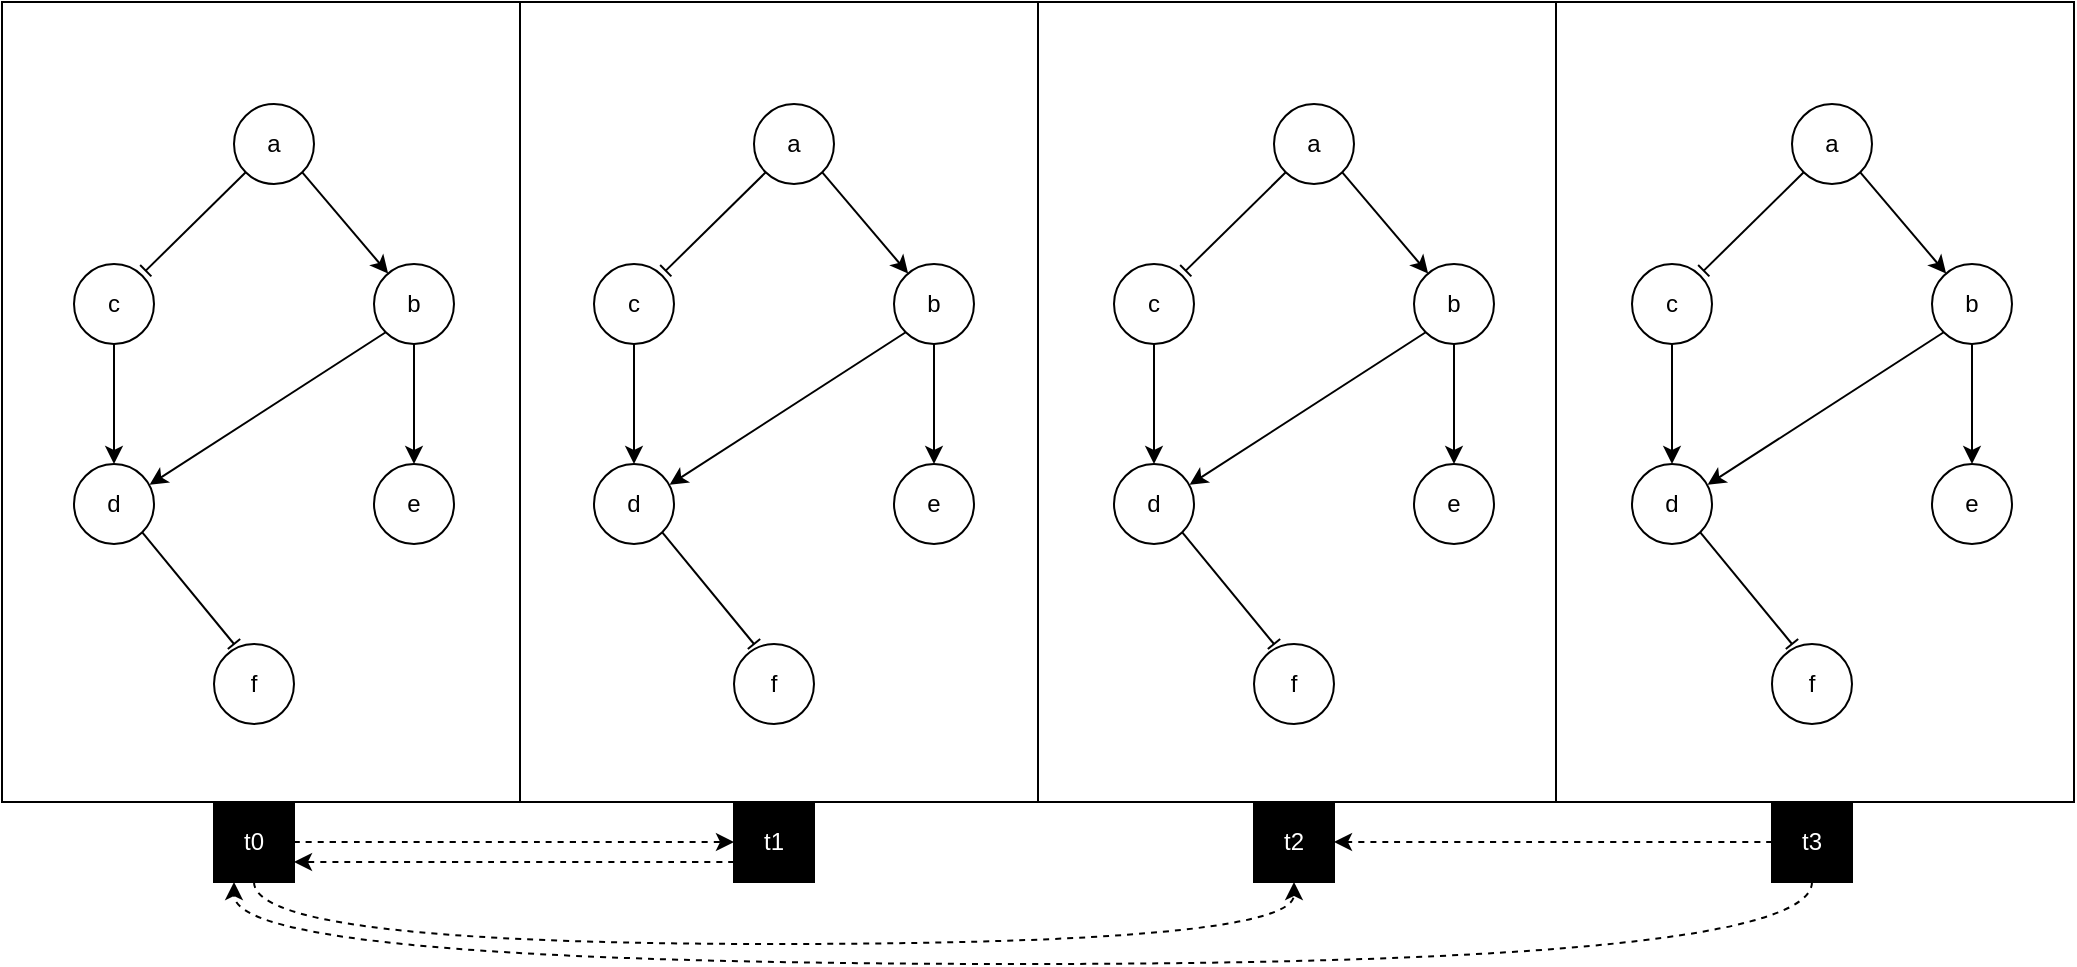 <mxfile version="21.3.6" type="github">
  <diagram name="Pagina-1" id="zLtLsO0ySY47t27Yj4bS">
    <mxGraphModel dx="1845" dy="633" grid="1" gridSize="10" guides="1" tooltips="1" connect="1" arrows="1" fold="1" page="1" pageScale="1" pageWidth="827" pageHeight="1169" math="0" shadow="0">
      <root>
        <mxCell id="0" />
        <mxCell id="1" parent="0" />
        <mxCell id="9P4-RmKASeGlcGMQjBVW-52" value="" style="rounded=0;whiteSpace=wrap;html=1;fillColor=none;" vertex="1" parent="1">
          <mxGeometry x="-276" y="299" width="259" height="400" as="geometry" />
        </mxCell>
        <mxCell id="WsTCxCBbNMFjAXj_Hqe6-10" style="edgeStyle=none;rounded=0;orthogonalLoop=1;jettySize=auto;html=1;exitX=0;exitY=1;exitDx=0;exitDy=0;entryX=0.897;entryY=0.083;entryDx=0;entryDy=0;endArrow=baseDash;endFill=0;entryPerimeter=0;" parent="1" source="WsTCxCBbNMFjAXj_Hqe6-1" target="WsTCxCBbNMFjAXj_Hqe6-3" edge="1">
          <mxGeometry relative="1" as="geometry" />
        </mxCell>
        <mxCell id="WsTCxCBbNMFjAXj_Hqe6-11" style="edgeStyle=none;rounded=0;orthogonalLoop=1;jettySize=auto;html=1;exitX=1;exitY=1;exitDx=0;exitDy=0;" parent="1" source="WsTCxCBbNMFjAXj_Hqe6-1" target="WsTCxCBbNMFjAXj_Hqe6-2" edge="1">
          <mxGeometry relative="1" as="geometry" />
        </mxCell>
        <mxCell id="WsTCxCBbNMFjAXj_Hqe6-1" value="a" style="ellipse;whiteSpace=wrap;html=1;aspect=fixed;" parent="1" vertex="1">
          <mxGeometry x="360" y="350" width="40" height="40" as="geometry" />
        </mxCell>
        <mxCell id="WsTCxCBbNMFjAXj_Hqe6-14" style="edgeStyle=none;rounded=0;orthogonalLoop=1;jettySize=auto;html=1;exitX=0.5;exitY=1;exitDx=0;exitDy=0;entryX=0.5;entryY=0;entryDx=0;entryDy=0;" parent="1" source="WsTCxCBbNMFjAXj_Hqe6-2" target="WsTCxCBbNMFjAXj_Hqe6-4" edge="1">
          <mxGeometry relative="1" as="geometry" />
        </mxCell>
        <mxCell id="WsTCxCBbNMFjAXj_Hqe6-15" style="edgeStyle=none;rounded=0;orthogonalLoop=1;jettySize=auto;html=1;exitX=0;exitY=1;exitDx=0;exitDy=0;entryX=0.945;entryY=0.26;entryDx=0;entryDy=0;entryPerimeter=0;" parent="1" source="WsTCxCBbNMFjAXj_Hqe6-2" target="WsTCxCBbNMFjAXj_Hqe6-7" edge="1">
          <mxGeometry relative="1" as="geometry" />
        </mxCell>
        <mxCell id="WsTCxCBbNMFjAXj_Hqe6-2" value="b" style="ellipse;whiteSpace=wrap;html=1;aspect=fixed;" parent="1" vertex="1">
          <mxGeometry x="430" y="430" width="40" height="40" as="geometry" />
        </mxCell>
        <mxCell id="WsTCxCBbNMFjAXj_Hqe6-13" style="edgeStyle=none;rounded=0;orthogonalLoop=1;jettySize=auto;html=1;exitX=0.5;exitY=1;exitDx=0;exitDy=0;entryX=0.5;entryY=0;entryDx=0;entryDy=0;" parent="1" source="WsTCxCBbNMFjAXj_Hqe6-3" target="WsTCxCBbNMFjAXj_Hqe6-7" edge="1">
          <mxGeometry relative="1" as="geometry" />
        </mxCell>
        <mxCell id="WsTCxCBbNMFjAXj_Hqe6-3" value="c" style="ellipse;whiteSpace=wrap;html=1;aspect=fixed;" parent="1" vertex="1">
          <mxGeometry x="280" y="430" width="40" height="40" as="geometry" />
        </mxCell>
        <mxCell id="WsTCxCBbNMFjAXj_Hqe6-4" value="e" style="ellipse;whiteSpace=wrap;html=1;aspect=fixed;" parent="1" vertex="1">
          <mxGeometry x="430" y="530" width="40" height="40" as="geometry" />
        </mxCell>
        <mxCell id="WsTCxCBbNMFjAXj_Hqe6-12" style="edgeStyle=none;rounded=0;orthogonalLoop=1;jettySize=auto;html=1;exitX=1;exitY=1;exitDx=0;exitDy=0;entryX=0.25;entryY=0;entryDx=0;entryDy=0;entryPerimeter=0;endArrow=baseDash;endFill=0;" parent="1" source="WsTCxCBbNMFjAXj_Hqe6-7" target="WsTCxCBbNMFjAXj_Hqe6-8" edge="1">
          <mxGeometry relative="1" as="geometry" />
        </mxCell>
        <mxCell id="WsTCxCBbNMFjAXj_Hqe6-7" value="d" style="ellipse;whiteSpace=wrap;html=1;aspect=fixed;" parent="1" vertex="1">
          <mxGeometry x="280" y="530" width="40" height="40" as="geometry" />
        </mxCell>
        <mxCell id="WsTCxCBbNMFjAXj_Hqe6-8" value="f" style="ellipse;whiteSpace=wrap;html=1;aspect=fixed;" parent="1" vertex="1">
          <mxGeometry x="350" y="620" width="40" height="40" as="geometry" />
        </mxCell>
        <mxCell id="9P4-RmKASeGlcGMQjBVW-7" style="edgeStyle=none;rounded=0;orthogonalLoop=1;jettySize=auto;html=1;exitX=0;exitY=1;exitDx=0;exitDy=0;entryX=0.897;entryY=0.083;entryDx=0;entryDy=0;endArrow=baseDash;endFill=0;entryPerimeter=0;" edge="1" source="9P4-RmKASeGlcGMQjBVW-9" target="9P4-RmKASeGlcGMQjBVW-14" parent="1">
          <mxGeometry relative="1" as="geometry" />
        </mxCell>
        <mxCell id="9P4-RmKASeGlcGMQjBVW-8" style="edgeStyle=none;rounded=0;orthogonalLoop=1;jettySize=auto;html=1;exitX=1;exitY=1;exitDx=0;exitDy=0;" edge="1" source="9P4-RmKASeGlcGMQjBVW-9" target="9P4-RmKASeGlcGMQjBVW-12" parent="1">
          <mxGeometry relative="1" as="geometry" />
        </mxCell>
        <mxCell id="9P4-RmKASeGlcGMQjBVW-9" value="a" style="ellipse;whiteSpace=wrap;html=1;aspect=fixed;" vertex="1" parent="1">
          <mxGeometry x="619" y="350" width="40" height="40" as="geometry" />
        </mxCell>
        <mxCell id="9P4-RmKASeGlcGMQjBVW-10" style="edgeStyle=none;rounded=0;orthogonalLoop=1;jettySize=auto;html=1;exitX=0.5;exitY=1;exitDx=0;exitDy=0;entryX=0.5;entryY=0;entryDx=0;entryDy=0;" edge="1" source="9P4-RmKASeGlcGMQjBVW-12" target="9P4-RmKASeGlcGMQjBVW-15" parent="1">
          <mxGeometry relative="1" as="geometry" />
        </mxCell>
        <mxCell id="9P4-RmKASeGlcGMQjBVW-11" style="edgeStyle=none;rounded=0;orthogonalLoop=1;jettySize=auto;html=1;exitX=0;exitY=1;exitDx=0;exitDy=0;entryX=0.945;entryY=0.26;entryDx=0;entryDy=0;entryPerimeter=0;" edge="1" source="9P4-RmKASeGlcGMQjBVW-12" target="9P4-RmKASeGlcGMQjBVW-17" parent="1">
          <mxGeometry relative="1" as="geometry" />
        </mxCell>
        <mxCell id="9P4-RmKASeGlcGMQjBVW-12" value="b" style="ellipse;whiteSpace=wrap;html=1;aspect=fixed;" vertex="1" parent="1">
          <mxGeometry x="689" y="430" width="40" height="40" as="geometry" />
        </mxCell>
        <mxCell id="9P4-RmKASeGlcGMQjBVW-13" style="edgeStyle=none;rounded=0;orthogonalLoop=1;jettySize=auto;html=1;exitX=0.5;exitY=1;exitDx=0;exitDy=0;entryX=0.5;entryY=0;entryDx=0;entryDy=0;" edge="1" source="9P4-RmKASeGlcGMQjBVW-14" target="9P4-RmKASeGlcGMQjBVW-17" parent="1">
          <mxGeometry relative="1" as="geometry" />
        </mxCell>
        <mxCell id="9P4-RmKASeGlcGMQjBVW-14" value="c" style="ellipse;whiteSpace=wrap;html=1;aspect=fixed;" vertex="1" parent="1">
          <mxGeometry x="539" y="430" width="40" height="40" as="geometry" />
        </mxCell>
        <mxCell id="9P4-RmKASeGlcGMQjBVW-15" value="e" style="ellipse;whiteSpace=wrap;html=1;aspect=fixed;" vertex="1" parent="1">
          <mxGeometry x="689" y="530" width="40" height="40" as="geometry" />
        </mxCell>
        <mxCell id="9P4-RmKASeGlcGMQjBVW-16" style="edgeStyle=none;rounded=0;orthogonalLoop=1;jettySize=auto;html=1;exitX=1;exitY=1;exitDx=0;exitDy=0;entryX=0.25;entryY=0;entryDx=0;entryDy=0;entryPerimeter=0;endArrow=baseDash;endFill=0;" edge="1" source="9P4-RmKASeGlcGMQjBVW-17" target="9P4-RmKASeGlcGMQjBVW-18" parent="1">
          <mxGeometry relative="1" as="geometry" />
        </mxCell>
        <mxCell id="9P4-RmKASeGlcGMQjBVW-17" value="d" style="ellipse;whiteSpace=wrap;html=1;aspect=fixed;" vertex="1" parent="1">
          <mxGeometry x="539" y="530" width="40" height="40" as="geometry" />
        </mxCell>
        <mxCell id="9P4-RmKASeGlcGMQjBVW-18" value="f" style="ellipse;whiteSpace=wrap;html=1;aspect=fixed;" vertex="1" parent="1">
          <mxGeometry x="609" y="620" width="40" height="40" as="geometry" />
        </mxCell>
        <mxCell id="9P4-RmKASeGlcGMQjBVW-19" style="edgeStyle=none;rounded=0;orthogonalLoop=1;jettySize=auto;html=1;exitX=0;exitY=1;exitDx=0;exitDy=0;entryX=0.897;entryY=0.083;entryDx=0;entryDy=0;endArrow=baseDash;endFill=0;entryPerimeter=0;" edge="1" source="9P4-RmKASeGlcGMQjBVW-21" target="9P4-RmKASeGlcGMQjBVW-26" parent="1">
          <mxGeometry relative="1" as="geometry" />
        </mxCell>
        <mxCell id="9P4-RmKASeGlcGMQjBVW-20" style="edgeStyle=none;rounded=0;orthogonalLoop=1;jettySize=auto;html=1;exitX=1;exitY=1;exitDx=0;exitDy=0;" edge="1" source="9P4-RmKASeGlcGMQjBVW-21" target="9P4-RmKASeGlcGMQjBVW-24" parent="1">
          <mxGeometry relative="1" as="geometry" />
        </mxCell>
        <mxCell id="9P4-RmKASeGlcGMQjBVW-21" value="a" style="ellipse;whiteSpace=wrap;html=1;aspect=fixed;" vertex="1" parent="1">
          <mxGeometry x="100" y="350" width="40" height="40" as="geometry" />
        </mxCell>
        <mxCell id="9P4-RmKASeGlcGMQjBVW-22" style="edgeStyle=none;rounded=0;orthogonalLoop=1;jettySize=auto;html=1;exitX=0.5;exitY=1;exitDx=0;exitDy=0;entryX=0.5;entryY=0;entryDx=0;entryDy=0;" edge="1" source="9P4-RmKASeGlcGMQjBVW-24" target="9P4-RmKASeGlcGMQjBVW-27" parent="1">
          <mxGeometry relative="1" as="geometry" />
        </mxCell>
        <mxCell id="9P4-RmKASeGlcGMQjBVW-23" style="edgeStyle=none;rounded=0;orthogonalLoop=1;jettySize=auto;html=1;exitX=0;exitY=1;exitDx=0;exitDy=0;entryX=0.945;entryY=0.26;entryDx=0;entryDy=0;entryPerimeter=0;" edge="1" source="9P4-RmKASeGlcGMQjBVW-24" target="9P4-RmKASeGlcGMQjBVW-29" parent="1">
          <mxGeometry relative="1" as="geometry" />
        </mxCell>
        <mxCell id="9P4-RmKASeGlcGMQjBVW-24" value="b" style="ellipse;whiteSpace=wrap;html=1;aspect=fixed;" vertex="1" parent="1">
          <mxGeometry x="170" y="430" width="40" height="40" as="geometry" />
        </mxCell>
        <mxCell id="9P4-RmKASeGlcGMQjBVW-25" style="edgeStyle=none;rounded=0;orthogonalLoop=1;jettySize=auto;html=1;exitX=0.5;exitY=1;exitDx=0;exitDy=0;entryX=0.5;entryY=0;entryDx=0;entryDy=0;" edge="1" source="9P4-RmKASeGlcGMQjBVW-26" target="9P4-RmKASeGlcGMQjBVW-29" parent="1">
          <mxGeometry relative="1" as="geometry" />
        </mxCell>
        <mxCell id="9P4-RmKASeGlcGMQjBVW-26" value="c" style="ellipse;whiteSpace=wrap;html=1;aspect=fixed;" vertex="1" parent="1">
          <mxGeometry x="20" y="430" width="40" height="40" as="geometry" />
        </mxCell>
        <mxCell id="9P4-RmKASeGlcGMQjBVW-27" value="e" style="ellipse;whiteSpace=wrap;html=1;aspect=fixed;" vertex="1" parent="1">
          <mxGeometry x="170" y="530" width="40" height="40" as="geometry" />
        </mxCell>
        <mxCell id="9P4-RmKASeGlcGMQjBVW-28" style="edgeStyle=none;rounded=0;orthogonalLoop=1;jettySize=auto;html=1;exitX=1;exitY=1;exitDx=0;exitDy=0;entryX=0.25;entryY=0;entryDx=0;entryDy=0;entryPerimeter=0;endArrow=baseDash;endFill=0;" edge="1" source="9P4-RmKASeGlcGMQjBVW-29" target="9P4-RmKASeGlcGMQjBVW-30" parent="1">
          <mxGeometry relative="1" as="geometry" />
        </mxCell>
        <mxCell id="9P4-RmKASeGlcGMQjBVW-29" value="d" style="ellipse;whiteSpace=wrap;html=1;aspect=fixed;" vertex="1" parent="1">
          <mxGeometry x="20" y="530" width="40" height="40" as="geometry" />
        </mxCell>
        <mxCell id="9P4-RmKASeGlcGMQjBVW-30" value="f" style="ellipse;whiteSpace=wrap;html=1;aspect=fixed;" vertex="1" parent="1">
          <mxGeometry x="90" y="620" width="40" height="40" as="geometry" />
        </mxCell>
        <mxCell id="9P4-RmKASeGlcGMQjBVW-32" style="edgeStyle=none;rounded=0;orthogonalLoop=1;jettySize=auto;html=1;exitX=0;exitY=1;exitDx=0;exitDy=0;entryX=0.897;entryY=0.083;entryDx=0;entryDy=0;endArrow=baseDash;endFill=0;entryPerimeter=0;" edge="1" source="9P4-RmKASeGlcGMQjBVW-34" target="9P4-RmKASeGlcGMQjBVW-39" parent="1">
          <mxGeometry relative="1" as="geometry" />
        </mxCell>
        <mxCell id="9P4-RmKASeGlcGMQjBVW-33" style="edgeStyle=none;rounded=0;orthogonalLoop=1;jettySize=auto;html=1;exitX=1;exitY=1;exitDx=0;exitDy=0;" edge="1" source="9P4-RmKASeGlcGMQjBVW-34" target="9P4-RmKASeGlcGMQjBVW-37" parent="1">
          <mxGeometry relative="1" as="geometry" />
        </mxCell>
        <mxCell id="9P4-RmKASeGlcGMQjBVW-34" value="a" style="ellipse;whiteSpace=wrap;html=1;aspect=fixed;" vertex="1" parent="1">
          <mxGeometry x="-160" y="350" width="40" height="40" as="geometry" />
        </mxCell>
        <mxCell id="9P4-RmKASeGlcGMQjBVW-35" style="edgeStyle=none;rounded=0;orthogonalLoop=1;jettySize=auto;html=1;exitX=0.5;exitY=1;exitDx=0;exitDy=0;entryX=0.5;entryY=0;entryDx=0;entryDy=0;" edge="1" source="9P4-RmKASeGlcGMQjBVW-37" target="9P4-RmKASeGlcGMQjBVW-40" parent="1">
          <mxGeometry relative="1" as="geometry" />
        </mxCell>
        <mxCell id="9P4-RmKASeGlcGMQjBVW-36" style="edgeStyle=none;rounded=0;orthogonalLoop=1;jettySize=auto;html=1;exitX=0;exitY=1;exitDx=0;exitDy=0;entryX=0.945;entryY=0.26;entryDx=0;entryDy=0;entryPerimeter=0;" edge="1" source="9P4-RmKASeGlcGMQjBVW-37" target="9P4-RmKASeGlcGMQjBVW-42" parent="1">
          <mxGeometry relative="1" as="geometry" />
        </mxCell>
        <mxCell id="9P4-RmKASeGlcGMQjBVW-37" value="b" style="ellipse;whiteSpace=wrap;html=1;aspect=fixed;" vertex="1" parent="1">
          <mxGeometry x="-90" y="430" width="40" height="40" as="geometry" />
        </mxCell>
        <mxCell id="9P4-RmKASeGlcGMQjBVW-38" style="edgeStyle=none;rounded=0;orthogonalLoop=1;jettySize=auto;html=1;exitX=0.5;exitY=1;exitDx=0;exitDy=0;entryX=0.5;entryY=0;entryDx=0;entryDy=0;" edge="1" source="9P4-RmKASeGlcGMQjBVW-39" target="9P4-RmKASeGlcGMQjBVW-42" parent="1">
          <mxGeometry relative="1" as="geometry" />
        </mxCell>
        <mxCell id="9P4-RmKASeGlcGMQjBVW-39" value="c" style="ellipse;whiteSpace=wrap;html=1;aspect=fixed;" vertex="1" parent="1">
          <mxGeometry x="-240" y="430" width="40" height="40" as="geometry" />
        </mxCell>
        <mxCell id="9P4-RmKASeGlcGMQjBVW-40" value="e" style="ellipse;whiteSpace=wrap;html=1;aspect=fixed;" vertex="1" parent="1">
          <mxGeometry x="-90" y="530" width="40" height="40" as="geometry" />
        </mxCell>
        <mxCell id="9P4-RmKASeGlcGMQjBVW-41" style="edgeStyle=none;rounded=0;orthogonalLoop=1;jettySize=auto;html=1;exitX=1;exitY=1;exitDx=0;exitDy=0;entryX=0.25;entryY=0;entryDx=0;entryDy=0;entryPerimeter=0;endArrow=baseDash;endFill=0;" edge="1" source="9P4-RmKASeGlcGMQjBVW-42" target="9P4-RmKASeGlcGMQjBVW-43" parent="1">
          <mxGeometry relative="1" as="geometry" />
        </mxCell>
        <mxCell id="9P4-RmKASeGlcGMQjBVW-42" value="d" style="ellipse;whiteSpace=wrap;html=1;aspect=fixed;" vertex="1" parent="1">
          <mxGeometry x="-240" y="530" width="40" height="40" as="geometry" />
        </mxCell>
        <mxCell id="9P4-RmKASeGlcGMQjBVW-43" value="f" style="ellipse;whiteSpace=wrap;html=1;aspect=fixed;" vertex="1" parent="1">
          <mxGeometry x="-170" y="620" width="40" height="40" as="geometry" />
        </mxCell>
        <mxCell id="9P4-RmKASeGlcGMQjBVW-59" style="edgeStyle=orthogonalEdgeStyle;curved=1;rounded=0;orthogonalLoop=1;jettySize=auto;html=1;exitX=1;exitY=0.5;exitDx=0;exitDy=0;entryX=0;entryY=0.5;entryDx=0;entryDy=0;dashed=1;" edge="1" parent="1" source="9P4-RmKASeGlcGMQjBVW-51" target="9P4-RmKASeGlcGMQjBVW-56">
          <mxGeometry relative="1" as="geometry" />
        </mxCell>
        <mxCell id="9P4-RmKASeGlcGMQjBVW-60" style="edgeStyle=orthogonalEdgeStyle;curved=1;rounded=0;orthogonalLoop=1;jettySize=auto;html=1;exitX=0.5;exitY=1;exitDx=0;exitDy=0;entryX=0.5;entryY=1;entryDx=0;entryDy=0;dashed=1;" edge="1" parent="1" source="9P4-RmKASeGlcGMQjBVW-51" target="9P4-RmKASeGlcGMQjBVW-57">
          <mxGeometry relative="1" as="geometry">
            <Array as="points">
              <mxPoint x="-150" y="770" />
              <mxPoint x="370" y="770" />
            </Array>
          </mxGeometry>
        </mxCell>
        <mxCell id="9P4-RmKASeGlcGMQjBVW-51" value="&lt;font color=&quot;#ffffff&quot;&gt;t0&lt;/font&gt;" style="rounded=0;whiteSpace=wrap;html=1;fillColor=#000000;" vertex="1" parent="1">
          <mxGeometry x="-170" y="699" width="40" height="40" as="geometry" />
        </mxCell>
        <mxCell id="9P4-RmKASeGlcGMQjBVW-53" value="" style="rounded=0;whiteSpace=wrap;html=1;fillColor=none;" vertex="1" parent="1">
          <mxGeometry x="-17" y="299" width="259" height="400" as="geometry" />
        </mxCell>
        <mxCell id="9P4-RmKASeGlcGMQjBVW-54" value="" style="rounded=0;whiteSpace=wrap;html=1;fillColor=none;" vertex="1" parent="1">
          <mxGeometry x="242" y="299" width="259" height="400" as="geometry" />
        </mxCell>
        <mxCell id="9P4-RmKASeGlcGMQjBVW-55" value="" style="rounded=0;whiteSpace=wrap;html=1;fillColor=none;" vertex="1" parent="1">
          <mxGeometry x="501" y="299" width="259" height="400" as="geometry" />
        </mxCell>
        <mxCell id="9P4-RmKASeGlcGMQjBVW-63" style="edgeStyle=orthogonalEdgeStyle;curved=1;rounded=0;orthogonalLoop=1;jettySize=auto;html=1;exitX=0;exitY=0.75;exitDx=0;exitDy=0;entryX=1;entryY=0.75;entryDx=0;entryDy=0;dashed=1;" edge="1" parent="1" source="9P4-RmKASeGlcGMQjBVW-56" target="9P4-RmKASeGlcGMQjBVW-51">
          <mxGeometry relative="1" as="geometry" />
        </mxCell>
        <mxCell id="9P4-RmKASeGlcGMQjBVW-56" value="&lt;font color=&quot;#ffffff&quot;&gt;t1&lt;/font&gt;" style="rounded=0;whiteSpace=wrap;html=1;fillColor=#000000;" vertex="1" parent="1">
          <mxGeometry x="90" y="699" width="40" height="40" as="geometry" />
        </mxCell>
        <mxCell id="9P4-RmKASeGlcGMQjBVW-57" value="&lt;font color=&quot;#ffffff&quot;&gt;t2&lt;/font&gt;" style="rounded=0;whiteSpace=wrap;html=1;fillColor=#000000;" vertex="1" parent="1">
          <mxGeometry x="350" y="699" width="40" height="40" as="geometry" />
        </mxCell>
        <mxCell id="9P4-RmKASeGlcGMQjBVW-61" style="edgeStyle=orthogonalEdgeStyle;curved=1;rounded=0;orthogonalLoop=1;jettySize=auto;html=1;exitX=0.5;exitY=1;exitDx=0;exitDy=0;entryX=0.25;entryY=1;entryDx=0;entryDy=0;dashed=1;" edge="1" parent="1" source="9P4-RmKASeGlcGMQjBVW-58" target="9P4-RmKASeGlcGMQjBVW-51">
          <mxGeometry relative="1" as="geometry">
            <Array as="points">
              <mxPoint x="629" y="780" />
              <mxPoint x="-160" y="780" />
            </Array>
          </mxGeometry>
        </mxCell>
        <mxCell id="9P4-RmKASeGlcGMQjBVW-62" style="edgeStyle=orthogonalEdgeStyle;curved=1;rounded=0;orthogonalLoop=1;jettySize=auto;html=1;exitX=0;exitY=0.5;exitDx=0;exitDy=0;entryX=1;entryY=0.5;entryDx=0;entryDy=0;dashed=1;" edge="1" parent="1" source="9P4-RmKASeGlcGMQjBVW-58" target="9P4-RmKASeGlcGMQjBVW-57">
          <mxGeometry relative="1" as="geometry" />
        </mxCell>
        <mxCell id="9P4-RmKASeGlcGMQjBVW-58" value="&lt;font color=&quot;#ffffff&quot;&gt;t3&lt;/font&gt;" style="rounded=0;whiteSpace=wrap;html=1;fillColor=#000000;" vertex="1" parent="1">
          <mxGeometry x="609" y="699" width="40" height="40" as="geometry" />
        </mxCell>
      </root>
    </mxGraphModel>
  </diagram>
</mxfile>
